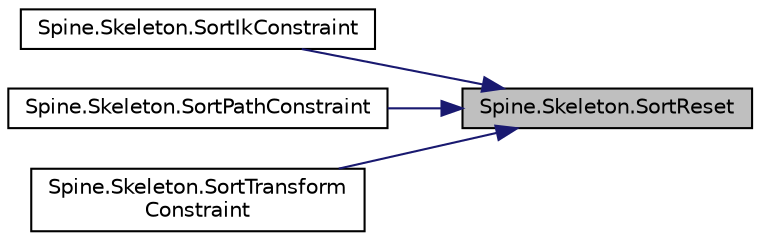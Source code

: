digraph "Spine.Skeleton.SortReset"
{
 // LATEX_PDF_SIZE
  edge [fontname="Helvetica",fontsize="10",labelfontname="Helvetica",labelfontsize="10"];
  node [fontname="Helvetica",fontsize="10",shape=record];
  rankdir="RL";
  Node1 [label="Spine.Skeleton.SortReset",height=0.2,width=0.4,color="black", fillcolor="grey75", style="filled", fontcolor="black",tooltip=" "];
  Node1 -> Node2 [dir="back",color="midnightblue",fontsize="10",style="solid"];
  Node2 [label="Spine.Skeleton.SortIkConstraint",height=0.2,width=0.4,color="black", fillcolor="white", style="filled",URL="$class_spine_1_1_skeleton.html#a1644810ba43658dce0c096f3326ec860",tooltip=" "];
  Node1 -> Node3 [dir="back",color="midnightblue",fontsize="10",style="solid"];
  Node3 [label="Spine.Skeleton.SortPathConstraint",height=0.2,width=0.4,color="black", fillcolor="white", style="filled",URL="$class_spine_1_1_skeleton.html#ac5608577f4652613316b27e28ad6dc21",tooltip=" "];
  Node1 -> Node4 [dir="back",color="midnightblue",fontsize="10",style="solid"];
  Node4 [label="Spine.Skeleton.SortTransform\lConstraint",height=0.2,width=0.4,color="black", fillcolor="white", style="filled",URL="$class_spine_1_1_skeleton.html#a97cabd3a39a4270145af1455c8f07022",tooltip=" "];
}
